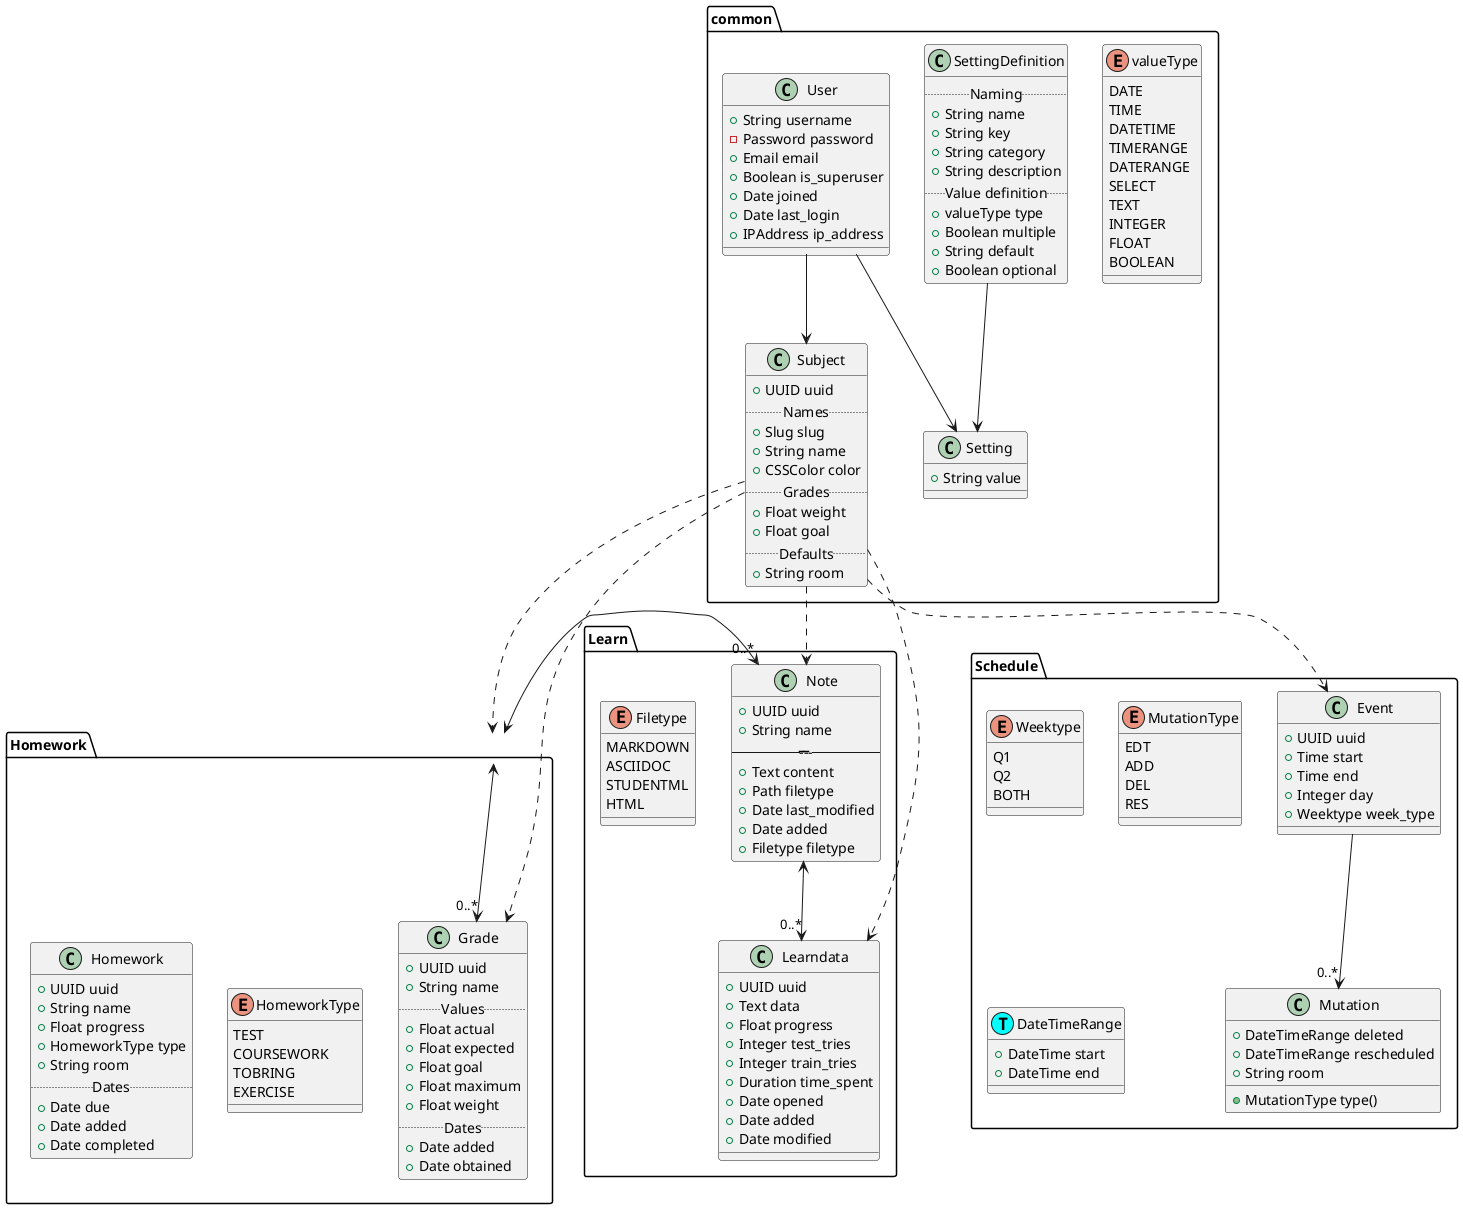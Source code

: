 @startuml
package common {
    class Subject {
        + UUID uuid
        ..Names..
        + Slug slug
        + String name
        + CSSColor color
        ..Grades..
        + Float weight
        + Float goal
        ..Defaults..
        + String room
    }

    enum valueType {
        DATE
        TIME
        DATETIME
        TIMERANGE
        DATERANGE
        SELECT
        TEXT
        INTEGER
        FLOAT
        BOOLEAN
    }

    class SettingDefinition {
        ..Naming..
        + String name
        + String key
        + String category
        + String description
        ..Value definition..
        + valueType type
        + Boolean multiple
        + String default
        + Boolean optional
    }

    class Setting {
        + String value
    }

    class User {
        + String username
        - Password password
        + Email email
        + Boolean is_superuser
        + Date joined
        + Date last_login
        + IPAddress ip_address
    }
}
package Learn {
    enum Filetype {
        MARKDOWN
        ASCIIDOC
        STUDENTML
        HTML
    }

    class Note {
        + UUID uuid
        + String name
        ---------------
        + Text content
        + Path filetype
        + Date last_modified
        + Date added
        + Filetype filetype
    }

    class Learndata {
        + UUID uuid
        + Text data
        + Float progress
        + Integer test_tries
        + Integer train_tries
        + Duration time_spent
        + Date opened
        + Date added
        + Date modified
    }
}

package Schedule {
    
    enum Weektype {
        Q1
        Q2
        BOTH
    }

    enum MutationType {
        EDT
        ADD
        DEL
        RES
    }

    class DateTimeRange<< (T,cyan) >> {
        + DateTime start
        + DateTime end
    }

    class Event {
        + UUID uuid
        + Time start
        + Time end
        + Integer day
        + Weektype week_type
    }
    
    class Mutation {
        + DateTimeRange deleted
        + DateTimeRange rescheduled
        + String room
        + MutationType type()
    }
}

package Homework {
    class Grade {
        + UUID uuid
        + String name
        ..Values..
        + Float actual
        + Float expected
        + Float goal
        + Float maximum
        + Float weight
        ..Dates..
        + Date added
        + Date obtained
    }

    enum HomeworkType {
        TEST
        COURSEWORK
        TOBRING
        EXERCISE
    }

    class Homework {
        + UUID uuid
        + String name
        + Float progress
        + HomeworkType type
        + String room
        ..Dates..
        + Date due
        + Date added
        + Date completed
    }
}

User --> Subject
User --> Setting
SettingDefinition --> Setting

Subject ..> Note
Subject ..> Homework
Subject ..> Event
Subject ..> Learndata
Subject ..> Grade

Note <--> "0..*" Learndata
Homework <--> "0..*" Grade
Homework <--> "0..*" Note
Event --> "0..*" Mutation

Event -[hidden]> Note
Note -[hidden]> Homework
@enduml
